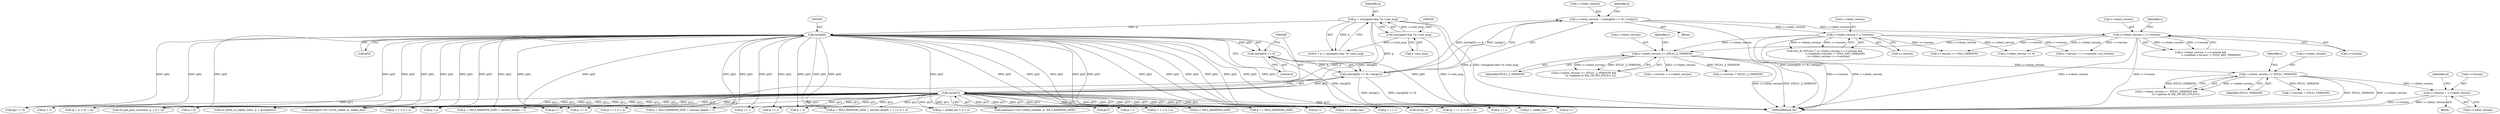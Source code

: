 digraph "0_openssl_a004e72b95835136d3f1ea90517f706c24c03da7@pointer" {
"1000724" [label="(Call,s->version = s->client_version)"];
"1000697" [label="(Call,s->client_version <= DTLS1_VERSION)"];
"1000653" [label="(Call,s->client_version <= DTLS1_2_VERSION)"];
"1000294" [label="(Call,s->client_version < s->version)"];
"1000255" [label="(Call,s->client_version = (((int)p[0]) << 8) | (int)p[1])"];
"1000259" [label="(Call,(((int)p[0]) << 8) | (int)p[1])"];
"1000260" [label="(Call,((int)p[0]) << 8)"];
"1000261" [label="(Call,(int)p[0])"];
"1000232" [label="(Call,p = (unsigned char *)s->init_msg)"];
"1000234" [label="(Call,(unsigned char *)s->init_msg)"];
"1000267" [label="(Call,(int)p[1])"];
"1000280" [label="(Call,s->client_version > s->version)"];
"1000531" [label="(Call,p + cookie_len)"];
"1000760" [label="(Call,n2s(p, i))"];
"1000281" [label="(Call,s->client_version)"];
"1000654" [label="(Call,s->client_version)"];
"1000661" [label="(Identifier,s)"];
"1000259" [label="(Call,(((int)p[0]) << 8) | (int)p[1])"];
"1000697" [label="(Call,s->client_version <= DTLS1_VERSION)"];
"1000294" [label="(Call,s->client_version < s->version)"];
"1000272" [label="(Call,p += 2)"];
"1000922" [label="(Call,p + i)"];
"1000510" [label="(Call,p + 1)"];
"1000705" [label="(Identifier,s)"];
"1000972" [label="(Call,s->version >= SSL3_VERSION)"];
"1000777" [label="(Call,p + i + 1)"];
"1000273" [label="(Identifier,p)"];
"1000698" [label="(Call,s->client_version)"];
"1000261" [label="(Call,(int)p[0])"];
"1000267" [label="(Call,(int)p[1])"];
"1000346" [label="(Call,p + SSL3_RANDOM_SIZE)"];
"1000284" [label="(Call,s->version)"];
"1000266" [label="(Literal,8)"];
"1000572" [label="(Call,memcpy(s->d1->rcvd_cookie, p, cookie_len))"];
"1000956" [label="(Call,p += i)"];
"1000308" [label="(Call,s->client_version >> 8)"];
"1000527" [label="(Call,p++)"];
"1000233" [label="(Identifier,p)"];
"1000351" [label="(Call,p + SSL3_RANDOM_SIZE + session_length + 1)"];
"1000232" [label="(Call,p = (unsigned char *)s->init_msg)"];
"1000936" [label="(Call,q = p)"];
"1000471" [label="(Call,s->version == s->session->ssl_version)"];
"1001694" [label="(MethodReturn,int)"];
"1000657" [label="(Identifier,DTLS1_2_VERSION)"];
"1000280" [label="(Call,s->client_version > s->version)"];
"1000290" [label="(Identifier,s)"];
"1000260" [label="(Call,((int)p[0]) << 8)"];
"1000745" [label="(Call,p + 2 > d + n)"];
"1000652" [label="(Call,s->client_version <= DTLS1_2_VERSION &&\n                !(s->options & SSL_OP_NO_DTLSv1_2))"];
"1000530" [label="(Call,p + cookie_len > d + n)"];
"1000230" [label="(Call,d = p = (unsigned char *)s->init_msg)"];
"1000683" [label="(Call,s->version = s->client_version)"];
"1000728" [label="(Call,s->client_version)"];
"1000298" [label="(Call,s->version)"];
"1000665" [label="(Call,s->version = DTLS1_2_VERSION)"];
"1000276" [label="(Call,SSL_IS_DTLS(s) ? (s->client_version > s->version &&\n                          s->method->version != DTLS_ANY_VERSION)\n        : (s->client_version < s->version))"];
"1000145" [label="(Block,)"];
"1000746" [label="(Call,p + 2)"];
"1000720" [label="(Block,)"];
"1000639" [label="(Call,p += cookie_len)"];
"1000918" [label="(Call,p++)"];
"1000950" [label="(Call,p[j] == 0)"];
"1000921" [label="(Call,(p + i) > (d + n))"];
"1000263" [label="(Call,p[0])"];
"1000732" [label="(Identifier,al)"];
"1000724" [label="(Call,s->version = s->client_version)"];
"1000725" [label="(Call,s->version)"];
"1000509" [label="(Call,p + 1 > d + n)"];
"1000236" [label="(Call,s->init_msg)"];
"1000393" [label="(Call,p += SSL3_RANDOM_SIZE)"];
"1000295" [label="(Call,s->client_version)"];
"1000653" [label="(Call,s->client_version <= DTLS1_2_VERSION)"];
"1000234" [label="(Call,(unsigned char *)s->init_msg)"];
"1000269" [label="(Call,p[1])"];
"1000403" [label="(Call,p + j)"];
"1000255" [label="(Call,s->client_version = (((int)p[0]) << 8) | (int)p[1])"];
"1000256" [label="(Call,s->client_version)"];
"1000696" [label="(Call,s->client_version <= DTLS1_VERSION &&\n                       !(s->options & SSL_OP_NO_DTLSv1))"];
"1000701" [label="(Identifier,DTLS1_VERSION)"];
"1000459" [label="(Call,ssl_get_prev_session(s, p, j, d + n))"];
"1000501" [label="(Call,p += j)"];
"1000279" [label="(Call,s->client_version > s->version &&\n                          s->method->version != DTLS_ANY_VERSION)"];
"1000402" [label="(Call,p + j > d + n)"];
"1000804" [label="(Call,p += i)"];
"1000709" [label="(Call,s->version = DTLS1_VERSION)"];
"1000795" [label="(Call,ssl_bytes_to_cipher_list(s, p, i, &(ciphers)))"];
"1000385" [label="(Call,memcpy(s->s3->client_random, p, SSL3_RANDOM_SIZE))"];
"1000776" [label="(Call,(p + i + 1) > (d + n))"];
"1000399" [label="(Call,p++)"];
"1000372" [label="(Call,p + SSL3_RANDOM_SIZE + session_length + 1)"];
"1000350" [label="(Call,p + SSL3_RANDOM_SIZE + session_length + 1 >= d + n)"];
"1000724" -> "1000720"  [label="AST: "];
"1000724" -> "1000728"  [label="CFG: "];
"1000725" -> "1000724"  [label="AST: "];
"1000728" -> "1000724"  [label="AST: "];
"1000732" -> "1000724"  [label="CFG: "];
"1000724" -> "1001694"  [label="DDG: s->version"];
"1000724" -> "1001694"  [label="DDG: s->client_version"];
"1000697" -> "1000724"  [label="DDG: s->client_version"];
"1000697" -> "1000696"  [label="AST: "];
"1000697" -> "1000701"  [label="CFG: "];
"1000698" -> "1000697"  [label="AST: "];
"1000701" -> "1000697"  [label="AST: "];
"1000705" -> "1000697"  [label="CFG: "];
"1000696" -> "1000697"  [label="CFG: "];
"1000697" -> "1001694"  [label="DDG: DTLS1_VERSION"];
"1000697" -> "1001694"  [label="DDG: s->client_version"];
"1000697" -> "1000696"  [label="DDG: s->client_version"];
"1000697" -> "1000696"  [label="DDG: DTLS1_VERSION"];
"1000653" -> "1000697"  [label="DDG: s->client_version"];
"1000697" -> "1000709"  [label="DDG: DTLS1_VERSION"];
"1000653" -> "1000652"  [label="AST: "];
"1000653" -> "1000657"  [label="CFG: "];
"1000654" -> "1000653"  [label="AST: "];
"1000657" -> "1000653"  [label="AST: "];
"1000661" -> "1000653"  [label="CFG: "];
"1000652" -> "1000653"  [label="CFG: "];
"1000653" -> "1001694"  [label="DDG: DTLS1_2_VERSION"];
"1000653" -> "1001694"  [label="DDG: s->client_version"];
"1000653" -> "1000652"  [label="DDG: s->client_version"];
"1000653" -> "1000652"  [label="DDG: DTLS1_2_VERSION"];
"1000294" -> "1000653"  [label="DDG: s->client_version"];
"1000280" -> "1000653"  [label="DDG: s->client_version"];
"1000653" -> "1000665"  [label="DDG: DTLS1_2_VERSION"];
"1000653" -> "1000683"  [label="DDG: s->client_version"];
"1000294" -> "1000276"  [label="AST: "];
"1000294" -> "1000298"  [label="CFG: "];
"1000295" -> "1000294"  [label="AST: "];
"1000298" -> "1000294"  [label="AST: "];
"1000276" -> "1000294"  [label="CFG: "];
"1000294" -> "1001694"  [label="DDG: s->version"];
"1000294" -> "1001694"  [label="DDG: s->client_version"];
"1000294" -> "1000276"  [label="DDG: s->client_version"];
"1000294" -> "1000276"  [label="DDG: s->version"];
"1000255" -> "1000294"  [label="DDG: s->client_version"];
"1000294" -> "1000308"  [label="DDG: s->client_version"];
"1000294" -> "1000471"  [label="DDG: s->version"];
"1000294" -> "1000972"  [label="DDG: s->version"];
"1000255" -> "1000145"  [label="AST: "];
"1000255" -> "1000259"  [label="CFG: "];
"1000256" -> "1000255"  [label="AST: "];
"1000259" -> "1000255"  [label="AST: "];
"1000273" -> "1000255"  [label="CFG: "];
"1000255" -> "1001694"  [label="DDG: (((int)p[0]) << 8) | (int)p[1]"];
"1000259" -> "1000255"  [label="DDG: ((int)p[0]) << 8"];
"1000259" -> "1000255"  [label="DDG: (int)p[1]"];
"1000255" -> "1000280"  [label="DDG: s->client_version"];
"1000259" -> "1000267"  [label="CFG: "];
"1000260" -> "1000259"  [label="AST: "];
"1000267" -> "1000259"  [label="AST: "];
"1000259" -> "1001694"  [label="DDG: ((int)p[0]) << 8"];
"1000259" -> "1001694"  [label="DDG: (int)p[1]"];
"1000260" -> "1000259"  [label="DDG: (int)p[0]"];
"1000260" -> "1000259"  [label="DDG: 8"];
"1000267" -> "1000259"  [label="DDG: p[1]"];
"1000260" -> "1000266"  [label="CFG: "];
"1000261" -> "1000260"  [label="AST: "];
"1000266" -> "1000260"  [label="AST: "];
"1000268" -> "1000260"  [label="CFG: "];
"1000260" -> "1001694"  [label="DDG: (int)p[0]"];
"1000261" -> "1000260"  [label="DDG: p[0]"];
"1000261" -> "1000263"  [label="CFG: "];
"1000262" -> "1000261"  [label="AST: "];
"1000263" -> "1000261"  [label="AST: "];
"1000266" -> "1000261"  [label="CFG: "];
"1000261" -> "1001694"  [label="DDG: p[0]"];
"1000232" -> "1000261"  [label="DDG: p"];
"1000261" -> "1000272"  [label="DDG: p[0]"];
"1000261" -> "1000346"  [label="DDG: p[0]"];
"1000261" -> "1000350"  [label="DDG: p[0]"];
"1000261" -> "1000351"  [label="DDG: p[0]"];
"1000261" -> "1000372"  [label="DDG: p[0]"];
"1000261" -> "1000385"  [label="DDG: p[0]"];
"1000261" -> "1000393"  [label="DDG: p[0]"];
"1000261" -> "1000399"  [label="DDG: p[0]"];
"1000261" -> "1000402"  [label="DDG: p[0]"];
"1000261" -> "1000403"  [label="DDG: p[0]"];
"1000261" -> "1000459"  [label="DDG: p[0]"];
"1000261" -> "1000501"  [label="DDG: p[0]"];
"1000261" -> "1000509"  [label="DDG: p[0]"];
"1000261" -> "1000510"  [label="DDG: p[0]"];
"1000261" -> "1000527"  [label="DDG: p[0]"];
"1000261" -> "1000530"  [label="DDG: p[0]"];
"1000261" -> "1000531"  [label="DDG: p[0]"];
"1000261" -> "1000572"  [label="DDG: p[0]"];
"1000261" -> "1000639"  [label="DDG: p[0]"];
"1000261" -> "1000745"  [label="DDG: p[0]"];
"1000261" -> "1000746"  [label="DDG: p[0]"];
"1000261" -> "1000760"  [label="DDG: p[0]"];
"1000261" -> "1000776"  [label="DDG: p[0]"];
"1000261" -> "1000777"  [label="DDG: p[0]"];
"1000261" -> "1000795"  [label="DDG: p[0]"];
"1000261" -> "1000804"  [label="DDG: p[0]"];
"1000261" -> "1000918"  [label="DDG: p[0]"];
"1000261" -> "1000921"  [label="DDG: p[0]"];
"1000261" -> "1000922"  [label="DDG: p[0]"];
"1000261" -> "1000936"  [label="DDG: p[0]"];
"1000261" -> "1000950"  [label="DDG: p[0]"];
"1000261" -> "1000956"  [label="DDG: p[0]"];
"1000232" -> "1000230"  [label="AST: "];
"1000232" -> "1000234"  [label="CFG: "];
"1000233" -> "1000232"  [label="AST: "];
"1000234" -> "1000232"  [label="AST: "];
"1000230" -> "1000232"  [label="CFG: "];
"1000232" -> "1001694"  [label="DDG: p"];
"1000232" -> "1001694"  [label="DDG: (unsigned char *)s->init_msg"];
"1000232" -> "1000230"  [label="DDG: p"];
"1000234" -> "1000232"  [label="DDG: s->init_msg"];
"1000232" -> "1000267"  [label="DDG: p"];
"1000232" -> "1000272"  [label="DDG: p"];
"1000234" -> "1000236"  [label="CFG: "];
"1000235" -> "1000234"  [label="AST: "];
"1000236" -> "1000234"  [label="AST: "];
"1000234" -> "1001694"  [label="DDG: s->init_msg"];
"1000234" -> "1000230"  [label="DDG: s->init_msg"];
"1000267" -> "1000269"  [label="CFG: "];
"1000268" -> "1000267"  [label="AST: "];
"1000269" -> "1000267"  [label="AST: "];
"1000267" -> "1001694"  [label="DDG: p[1]"];
"1000267" -> "1000272"  [label="DDG: p[1]"];
"1000267" -> "1000346"  [label="DDG: p[1]"];
"1000267" -> "1000350"  [label="DDG: p[1]"];
"1000267" -> "1000351"  [label="DDG: p[1]"];
"1000267" -> "1000372"  [label="DDG: p[1]"];
"1000267" -> "1000385"  [label="DDG: p[1]"];
"1000267" -> "1000393"  [label="DDG: p[1]"];
"1000267" -> "1000399"  [label="DDG: p[1]"];
"1000267" -> "1000402"  [label="DDG: p[1]"];
"1000267" -> "1000403"  [label="DDG: p[1]"];
"1000267" -> "1000459"  [label="DDG: p[1]"];
"1000267" -> "1000501"  [label="DDG: p[1]"];
"1000267" -> "1000509"  [label="DDG: p[1]"];
"1000267" -> "1000510"  [label="DDG: p[1]"];
"1000267" -> "1000527"  [label="DDG: p[1]"];
"1000267" -> "1000530"  [label="DDG: p[1]"];
"1000267" -> "1000531"  [label="DDG: p[1]"];
"1000267" -> "1000572"  [label="DDG: p[1]"];
"1000267" -> "1000639"  [label="DDG: p[1]"];
"1000267" -> "1000745"  [label="DDG: p[1]"];
"1000267" -> "1000746"  [label="DDG: p[1]"];
"1000267" -> "1000760"  [label="DDG: p[1]"];
"1000267" -> "1000776"  [label="DDG: p[1]"];
"1000267" -> "1000777"  [label="DDG: p[1]"];
"1000267" -> "1000795"  [label="DDG: p[1]"];
"1000267" -> "1000804"  [label="DDG: p[1]"];
"1000267" -> "1000918"  [label="DDG: p[1]"];
"1000267" -> "1000921"  [label="DDG: p[1]"];
"1000267" -> "1000922"  [label="DDG: p[1]"];
"1000267" -> "1000936"  [label="DDG: p[1]"];
"1000267" -> "1000950"  [label="DDG: p[1]"];
"1000267" -> "1000956"  [label="DDG: p[1]"];
"1000280" -> "1000279"  [label="AST: "];
"1000280" -> "1000284"  [label="CFG: "];
"1000281" -> "1000280"  [label="AST: "];
"1000284" -> "1000280"  [label="AST: "];
"1000290" -> "1000280"  [label="CFG: "];
"1000279" -> "1000280"  [label="CFG: "];
"1000280" -> "1001694"  [label="DDG: s->version"];
"1000280" -> "1001694"  [label="DDG: s->client_version"];
"1000280" -> "1000279"  [label="DDG: s->client_version"];
"1000280" -> "1000279"  [label="DDG: s->version"];
"1000280" -> "1000308"  [label="DDG: s->client_version"];
"1000280" -> "1000471"  [label="DDG: s->version"];
"1000280" -> "1000972"  [label="DDG: s->version"];
}
